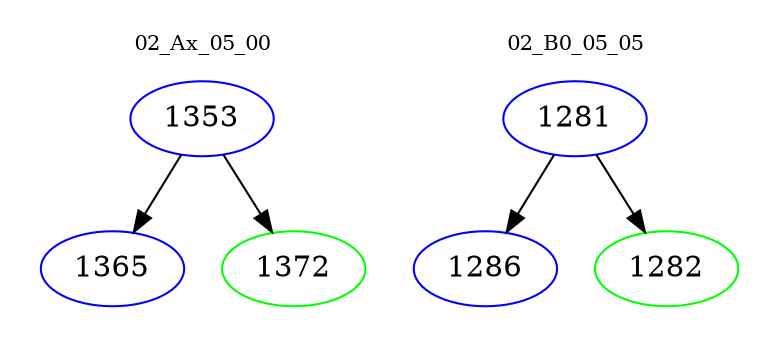 digraph{
subgraph cluster_0 {
color = white
label = "02_Ax_05_00";
fontsize=10;
T0_1353 [label="1353", color="blue"]
T0_1353 -> T0_1365 [color="black"]
T0_1365 [label="1365", color="blue"]
T0_1353 -> T0_1372 [color="black"]
T0_1372 [label="1372", color="green"]
}
subgraph cluster_1 {
color = white
label = "02_B0_05_05";
fontsize=10;
T1_1281 [label="1281", color="blue"]
T1_1281 -> T1_1286 [color="black"]
T1_1286 [label="1286", color="blue"]
T1_1281 -> T1_1282 [color="black"]
T1_1282 [label="1282", color="green"]
}
}
